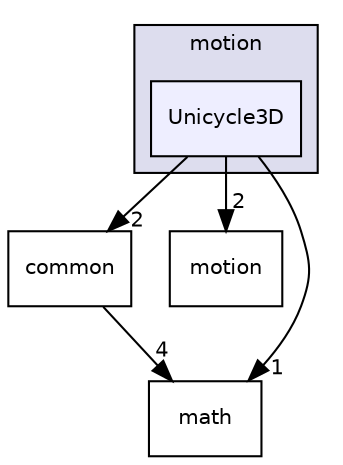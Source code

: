 digraph "/root/scrimmage/scrimmage/include/scrimmage/plugins/motion/Unicycle3D" {
  compound=true
  node [ fontsize="10", fontname="Helvetica"];
  edge [ labelfontsize="10", labelfontname="Helvetica"];
  subgraph clusterdir_accb3fd3c749527533ae278fdffb4d13 {
    graph [ bgcolor="#ddddee", pencolor="black", label="motion" fontname="Helvetica", fontsize="10", URL="dir_accb3fd3c749527533ae278fdffb4d13.html"]
  dir_eac1468fd33d4a2c20434f0b008db8de [shape=box, label="Unicycle3D", style="filled", fillcolor="#eeeeff", pencolor="black", URL="dir_eac1468fd33d4a2c20434f0b008db8de.html"];
  }
  dir_edb592701dc45cc21f3d1cc2e72efe9a [shape=box label="common" URL="dir_edb592701dc45cc21f3d1cc2e72efe9a.html"];
  dir_225ac9950e75cf8b57b2a00ffecc8137 [shape=box label="motion" URL="dir_225ac9950e75cf8b57b2a00ffecc8137.html"];
  dir_4281587931951fcc16b7a6ccc116b5d1 [shape=box label="math" URL="dir_4281587931951fcc16b7a6ccc116b5d1.html"];
  dir_edb592701dc45cc21f3d1cc2e72efe9a->dir_4281587931951fcc16b7a6ccc116b5d1 [headlabel="4", labeldistance=1.5 headhref="dir_000007_000010.html"];
  dir_eac1468fd33d4a2c20434f0b008db8de->dir_edb592701dc45cc21f3d1cc2e72efe9a [headlabel="2", labeldistance=1.5 headhref="dir_000125_000007.html"];
  dir_eac1468fd33d4a2c20434f0b008db8de->dir_225ac9950e75cf8b57b2a00ffecc8137 [headlabel="2", labeldistance=1.5 headhref="dir_000125_000012.html"];
  dir_eac1468fd33d4a2c20434f0b008db8de->dir_4281587931951fcc16b7a6ccc116b5d1 [headlabel="1", labeldistance=1.5 headhref="dir_000125_000010.html"];
}
